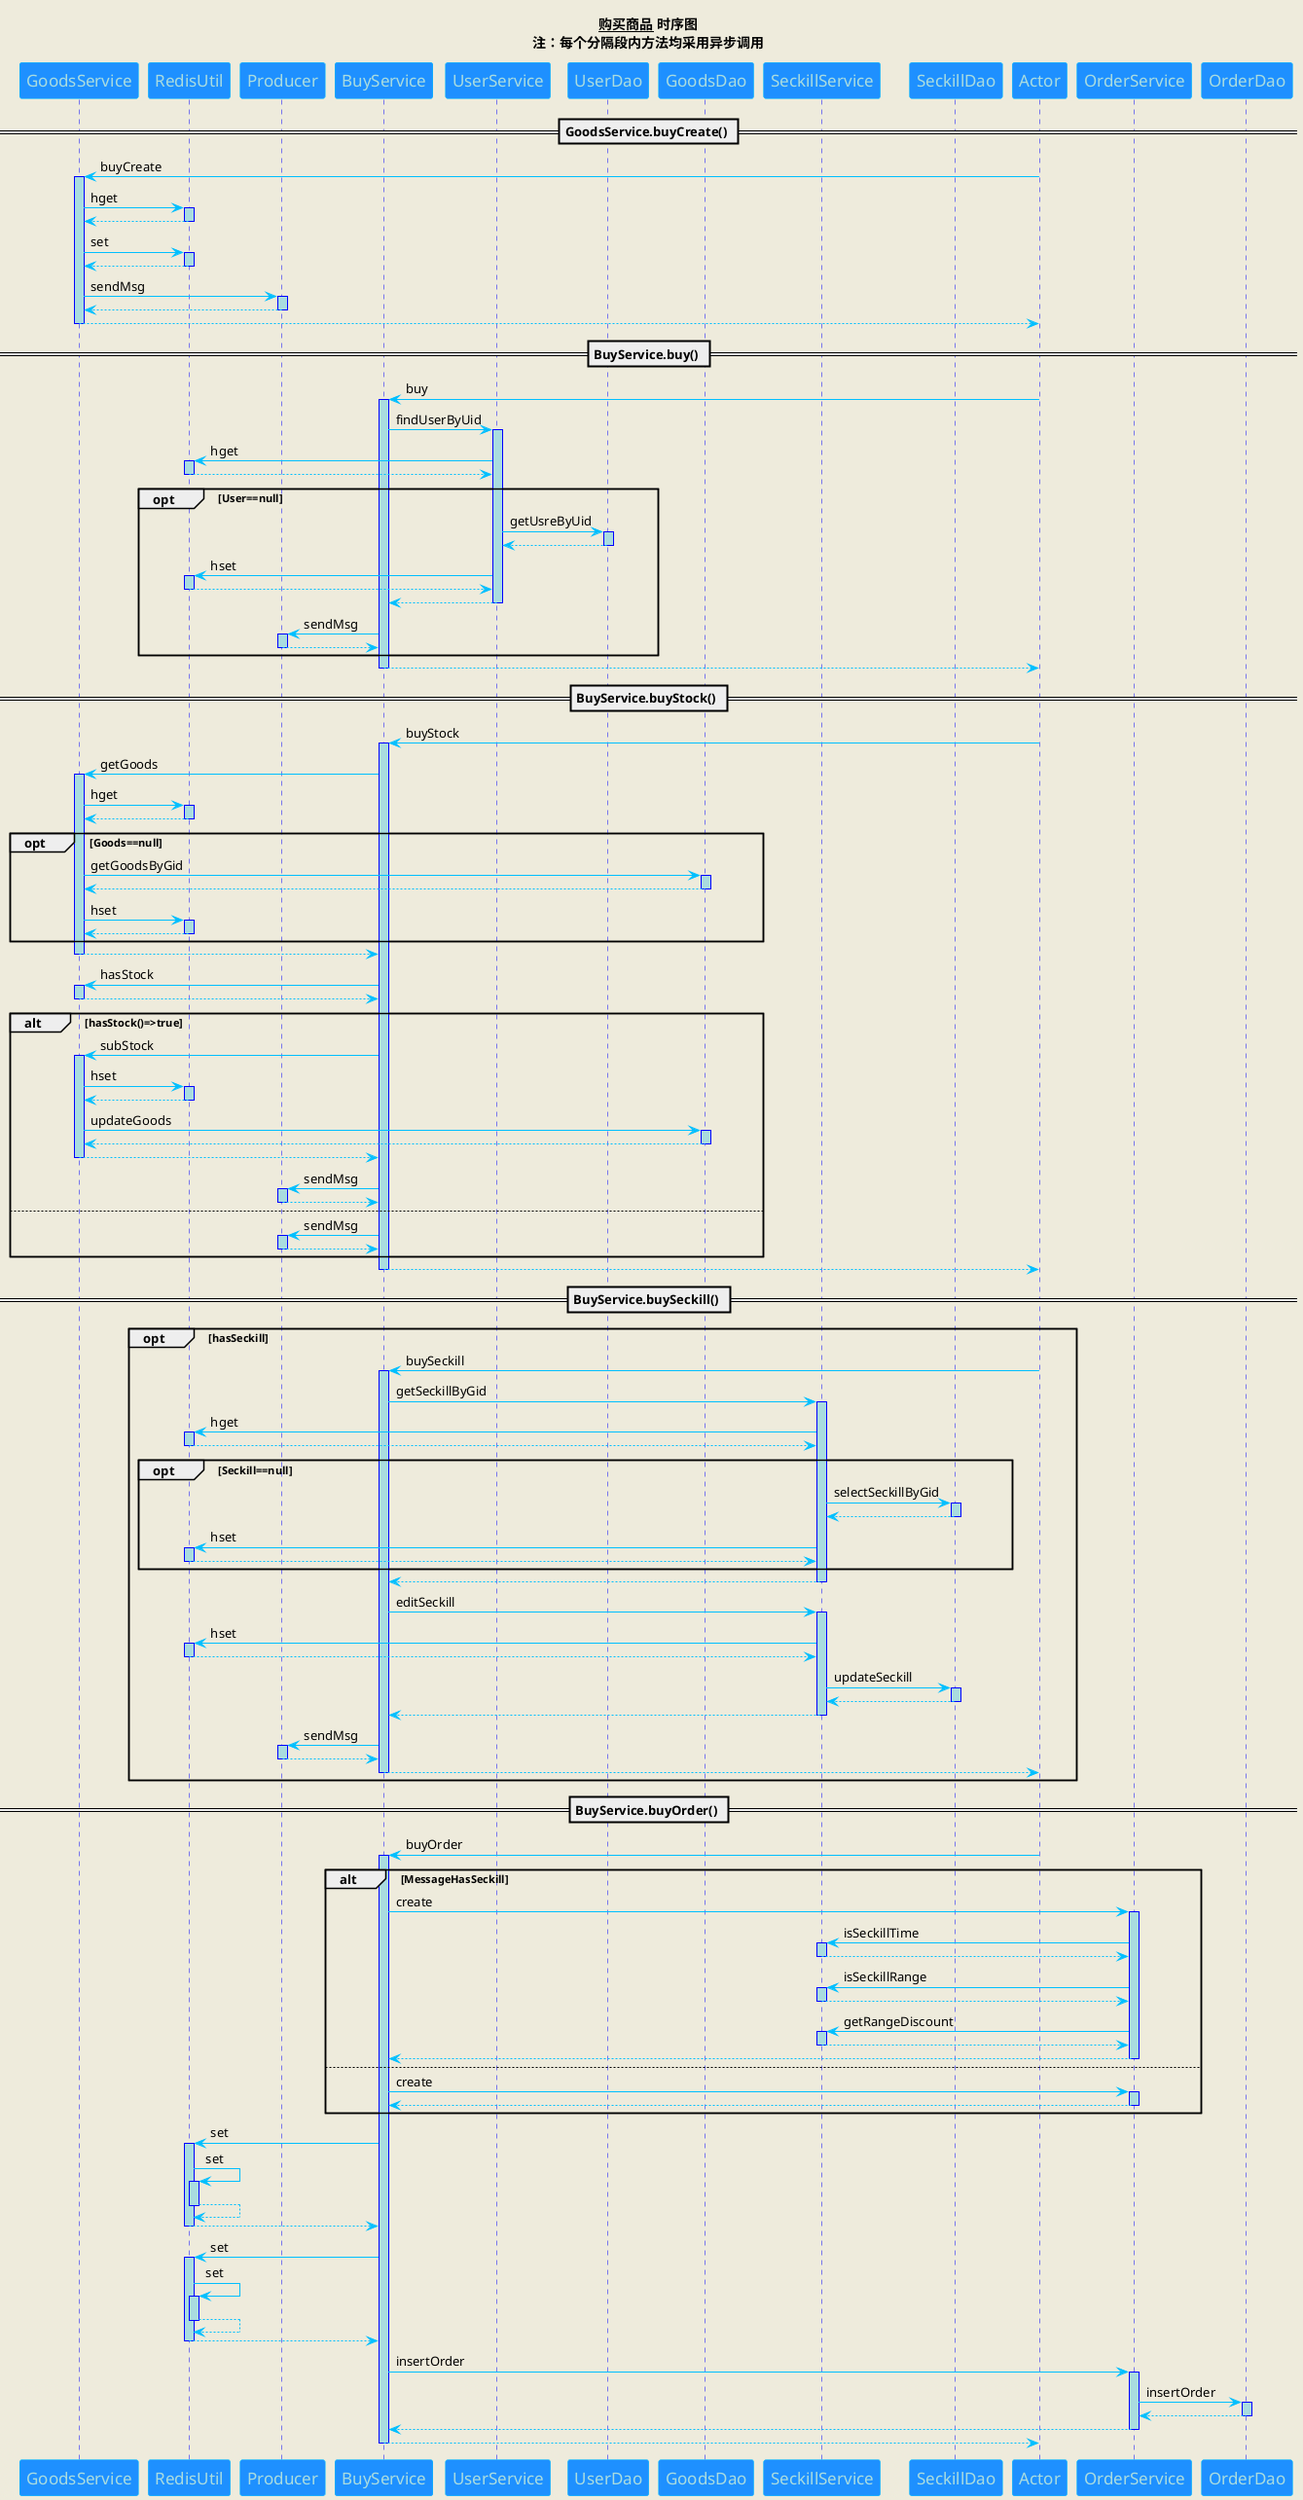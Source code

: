 @startuml
title
__购买商品__ **时序图**
注：每个分隔段内方法均采用异步调用
end title
skinparam backgroundColor #EEEBDC
'skinparam handwritten true 仿手写太花了...

skinparam sequence {
ArrowColor DeepSkyBlue
ActorBorderColor DeepSkyBlue
LifeLineBorderColor blue
LifeLineBackgroundColor #A9DCDF

ParticipantBorderColor DeepSkyBlue
ParticipantBackgroundColor DodgerBlue
ParticipantFontName Impact
ParticipantFontSize 17
ParticipantFontColor #A9DCDF

ActorBackgroundColor aqua
ActorFontColor DeepSkyBlue
ActorFontSize 17
ActorFontName Aapex
}

== GoodsService.buyCreate() ==
participant Actor
Actor -> GoodsService : buyCreate
activate GoodsService
GoodsService -> RedisUtil : hget
activate RedisUtil
RedisUtil --> GoodsService
deactivate RedisUtil
GoodsService -> RedisUtil : set
activate RedisUtil
RedisUtil --> GoodsService
deactivate RedisUtil
GoodsService -> Producer : sendMsg
activate Producer
Producer --> GoodsService
deactivate Producer
return
== BuyService.buy() ==
participant Actor
Actor -> BuyService : buy
activate BuyService
BuyService -> UserService : findUserByUid
activate UserService
UserService -> RedisUtil : hget
activate RedisUtil
RedisUtil --> UserService
deactivate RedisUtil
opt User==null
UserService -> UserDao : getUsreByUid
activate UserDao
UserDao --> UserService
deactivate UserDao
UserService -> RedisUtil : hset
activate RedisUtil
RedisUtil --> UserService
deactivate RedisUtil
UserService --> BuyService
deactivate UserService
BuyService -> Producer : sendMsg
activate Producer
Producer --> BuyService
deactivate Producer
end
return
== BuyService.buyStock() ==
participant Actor
Actor -> BuyService : buyStock
activate BuyService
BuyService -> GoodsService : getGoods
activate GoodsService
GoodsService -> RedisUtil : hget
activate RedisUtil
RedisUtil --> GoodsService
deactivate RedisUtil
opt Goods==null
GoodsService -> GoodsDao : getGoodsByGid
activate GoodsDao
GoodsDao --> GoodsService
deactivate GoodsDao
GoodsService -> RedisUtil : hset
activate RedisUtil
RedisUtil --> GoodsService
deactivate RedisUtil
end
GoodsService --> BuyService
deactivate GoodsService
BuyService -> GoodsService : hasStock
activate GoodsService
GoodsService --> BuyService
deactivate GoodsService
alt hasStock()=>true
BuyService -> GoodsService : subStock
activate GoodsService
GoodsService -> RedisUtil : hset
activate RedisUtil
RedisUtil --> GoodsService
deactivate RedisUtil
GoodsService -> GoodsDao : updateGoods
activate GoodsDao
GoodsDao --> GoodsService
deactivate GoodsDao
GoodsService --> BuyService
deactivate GoodsService
BuyService -> Producer : sendMsg
activate Producer
Producer --> BuyService
deactivate Producer
else
BuyService -> Producer : sendMsg
activate Producer
Producer --> BuyService
deactivate Producer
end
return
== BuyService.buySeckill() ==
opt hasSeckill
participant Actor
Actor -> BuyService : buySeckill
activate BuyService
BuyService -> SeckillService : getSeckillByGid
activate SeckillService
SeckillService -> RedisUtil : hget
activate RedisUtil
RedisUtil --> SeckillService
deactivate RedisUtil
opt Seckill==null
SeckillService -> SeckillDao : selectSeckillByGid
activate SeckillDao
SeckillDao --> SeckillService
deactivate SeckillDao
SeckillService -> RedisUtil : hset
activate RedisUtil
RedisUtil --> SeckillService
deactivate RedisUtil
end
SeckillService --> BuyService
deactivate SeckillService
BuyService -> SeckillService : editSeckill
activate SeckillService
SeckillService -> RedisUtil : hset
activate RedisUtil
RedisUtil --> SeckillService
deactivate RedisUtil
SeckillService -> SeckillDao : updateSeckill
activate SeckillDao
SeckillDao --> SeckillService
deactivate SeckillDao
SeckillService --> BuyService
deactivate SeckillService
BuyService -> Producer : sendMsg
activate Producer
Producer --> BuyService
deactivate Producer
return
end
== BuyService.buyOrder() ==
participant Actor
Actor -> BuyService : buyOrder
activate BuyService
alt MessageHasSeckill
BuyService -> OrderService : create
activate OrderService
OrderService -> SeckillService : isSeckillTime
activate SeckillService
SeckillService --> OrderService
deactivate SeckillService
OrderService -> SeckillService : isSeckillRange
activate SeckillService
SeckillService --> OrderService
deactivate SeckillService
OrderService -> SeckillService : getRangeDiscount
activate SeckillService
SeckillService --> OrderService
deactivate SeckillService
OrderService --> BuyService
deactivate OrderService
else
BuyService -> OrderService : create
activate OrderService
OrderService --> BuyService
deactivate OrderService
end
BuyService -> RedisUtil : set
activate RedisUtil
RedisUtil -> RedisUtil : set
activate RedisUtil
RedisUtil --> RedisUtil
deactivate RedisUtil
RedisUtil --> BuyService
deactivate RedisUtil
BuyService -> RedisUtil : set
activate RedisUtil
RedisUtil -> RedisUtil : set
activate RedisUtil
RedisUtil --> RedisUtil
deactivate RedisUtil
RedisUtil --> BuyService
deactivate RedisUtil
BuyService -> OrderService : insertOrder
activate OrderService
OrderService -> OrderDao : insertOrder
activate OrderDao
OrderDao --> OrderService
deactivate OrderDao
OrderService --> BuyService
deactivate OrderService
return
@enduml